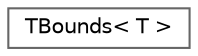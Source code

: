digraph "Graphical Class Hierarchy"
{
 // INTERACTIVE_SVG=YES
 // LATEX_PDF_SIZE
  bgcolor="transparent";
  edge [fontname=Helvetica,fontsize=10,labelfontname=Helvetica,labelfontsize=10];
  node [fontname=Helvetica,fontsize=10,shape=box,height=0.2,width=0.4];
  rankdir="LR";
  Node0 [id="Node000000",label="TBounds\< T \>",height=0.2,width=0.4,color="grey40", fillcolor="white", style="filled",URL="$d9/d35/structTBounds.html",tooltip=" "];
}
